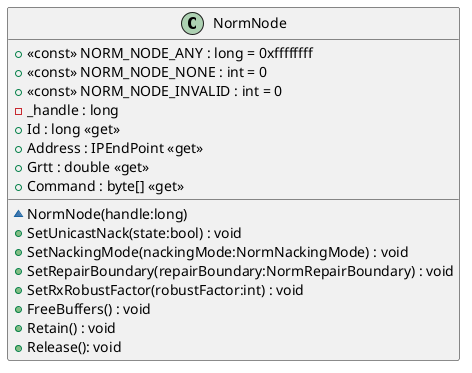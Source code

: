 @startuml
class NormNode {
    + <<const>> NORM_NODE_ANY : long = 0xffffffff
    + <<const>> NORM_NODE_NONE : int = 0
    + <<const>> NORM_NODE_INVALID : int = 0
    - _handle : long
    ~ NormNode(handle:long)
    + SetUnicastNack(state:bool) : void
    + SetNackingMode(nackingMode:NormNackingMode) : void
    + SetRepairBoundary(repairBoundary:NormRepairBoundary) : void
    + SetRxRobustFactor(robustFactor:int) : void
    + Id : long <<get>>
    + Address : IPEndPoint <<get>>
    + Grtt : double <<get>>
    + Command : byte[] <<get>>
    + FreeBuffers() : void
    + Retain() : void
    + Release(): void
}
@enduml